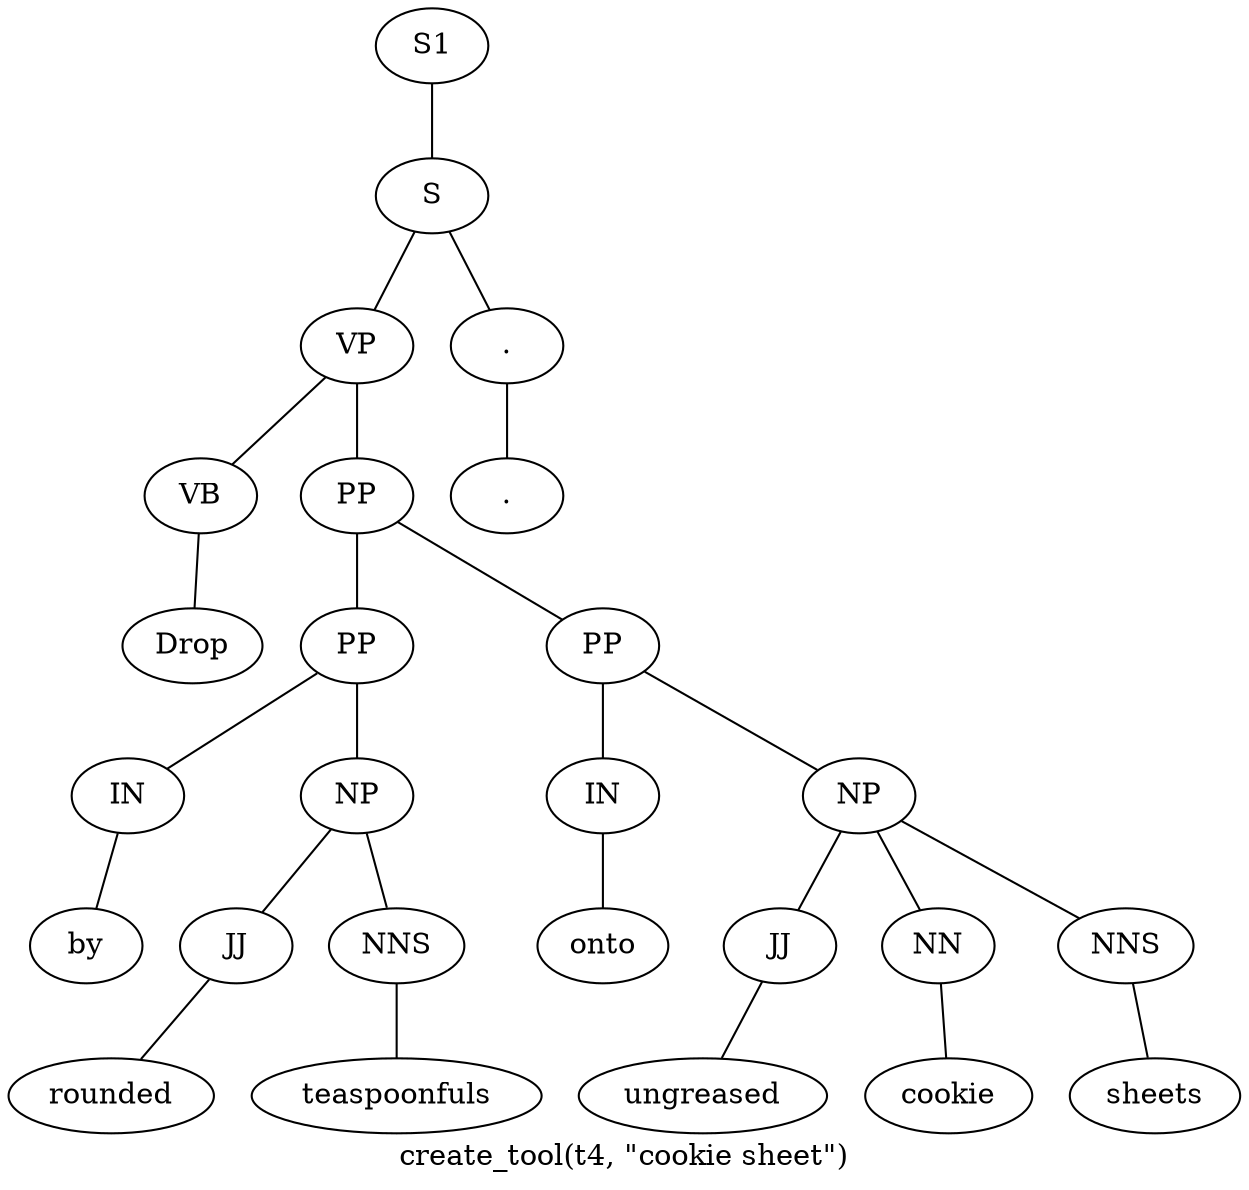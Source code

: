 graph SyntaxGraph {
	label = "create_tool(t4, \"cookie sheet\")";
	Node0 [label="S1"];
	Node1 [label="S"];
	Node2 [label="VP"];
	Node3 [label="VB"];
	Node4 [label="Drop"];
	Node5 [label="PP"];
	Node6 [label="PP"];
	Node7 [label="IN"];
	Node8 [label="by"];
	Node9 [label="NP"];
	Node10 [label="JJ"];
	Node11 [label="rounded"];
	Node12 [label="NNS"];
	Node13 [label="teaspoonfuls"];
	Node14 [label="PP"];
	Node15 [label="IN"];
	Node16 [label="onto"];
	Node17 [label="NP"];
	Node18 [label="JJ"];
	Node19 [label="ungreased"];
	Node20 [label="NN"];
	Node21 [label="cookie"];
	Node22 [label="NNS"];
	Node23 [label="sheets"];
	Node24 [label="."];
	Node25 [label="."];

	Node0 -- Node1;
	Node1 -- Node2;
	Node1 -- Node24;
	Node2 -- Node3;
	Node2 -- Node5;
	Node3 -- Node4;
	Node5 -- Node6;
	Node5 -- Node14;
	Node6 -- Node7;
	Node6 -- Node9;
	Node7 -- Node8;
	Node9 -- Node10;
	Node9 -- Node12;
	Node10 -- Node11;
	Node12 -- Node13;
	Node14 -- Node15;
	Node14 -- Node17;
	Node15 -- Node16;
	Node17 -- Node18;
	Node17 -- Node20;
	Node17 -- Node22;
	Node18 -- Node19;
	Node20 -- Node21;
	Node22 -- Node23;
	Node24 -- Node25;
}